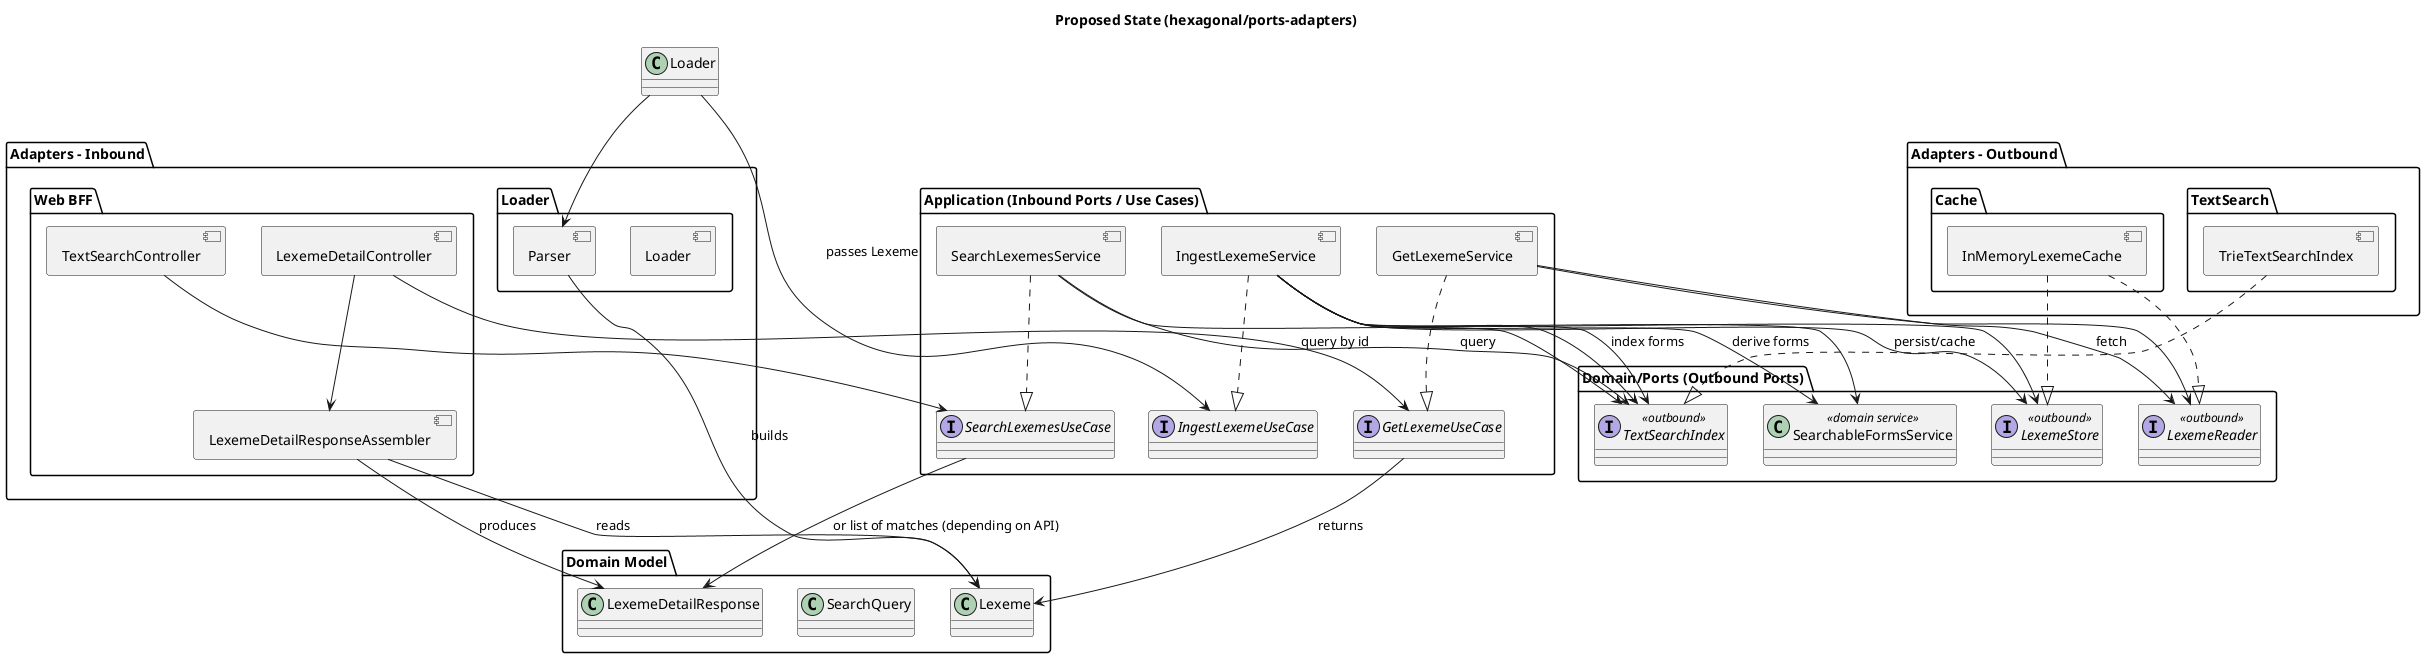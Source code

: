@startuml
allowmixing

title Proposed State (hexagonal/ports-adapters)

package "Domain Model" {
  class Lexeme
  class SearchQuery
  class LexemeDetailResponse
}

package "Application (Inbound Ports / Use Cases)" {
  interface IngestLexemeUseCase
  interface GetLexemeUseCase
  interface SearchLexemesUseCase

  component IngestLexemeService
  component GetLexemeService
  component SearchLexemesService
}

package "Domain/Ports (Outbound Ports)" {
  interface LexemeStore   <<outbound>>
  interface LexemeReader  <<outbound>>
  interface TextSearchIndex <<outbound>>
  class SearchableFormsService <<domain service>>
}

' Implementations of inbound ports (application services)
IngestLexemeService ..|> IngestLexemeUseCase
GetLexemeService ..|> GetLexemeUseCase
SearchLexemesService ..|> SearchLexemesUseCase

' Application services depend on outbound ports and domain services
IngestLexemeService --> LexemeStore
IngestLexemeService --> TextSearchIndex
IngestLexemeService --> SearchableFormsService

GetLexemeService --> LexemeReader

SearchLexemesService --> TextSearchIndex

package "Adapters - Inbound" {
  package "Web BFF" {
    component LexemeDetailController
    component TextSearchController
    component LexemeDetailResponseAssembler
  }
  package "Loader" {
    component Loader
    component Parser
  }
}

package "Adapters - Outbound" {
  package "Cache" {
    component InMemoryLexemeCache
  }
  package "TextSearch" {
    component TrieTextSearchIndex
  }
}

' Outbound adapter implementations
InMemoryLexemeCache ..|> LexemeStore
InMemoryLexemeCache ..|> LexemeReader

TrieTextSearchIndex ..|> TextSearchIndex
SearchableFormsService -[hidden]-> Lexeme : uses domain model (kept as domain/internal)

' Inbound flows
Loader --> Parser
Parser --> Lexeme : builds
Loader --> IngestLexemeUseCase : passes Lexeme

LexemeDetailController --> GetLexemeUseCase : query by id
GetLexemeUseCase --> Lexeme : returns

LexemeDetailController --> LexemeDetailResponseAssembler
LexemeDetailResponseAssembler --> Lexeme : reads
LexemeDetailResponseAssembler --> LexemeDetailResponse : produces

TextSearchController --> SearchLexemesUseCase
SearchLexemesUseCase --> LexemeDetailResponse : or list of matches (depending on API)

' Outbound flows from application
IngestLexemeService --> LexemeStore : persist/cache
IngestLexemeService --> TextSearchIndex : index forms
IngestLexemeService --> SearchableFormsService : derive forms

' Get/read path
GetLexemeService --> LexemeReader : fetch

' Search path
SearchLexemesService --> TextSearchIndex : query

@enduml